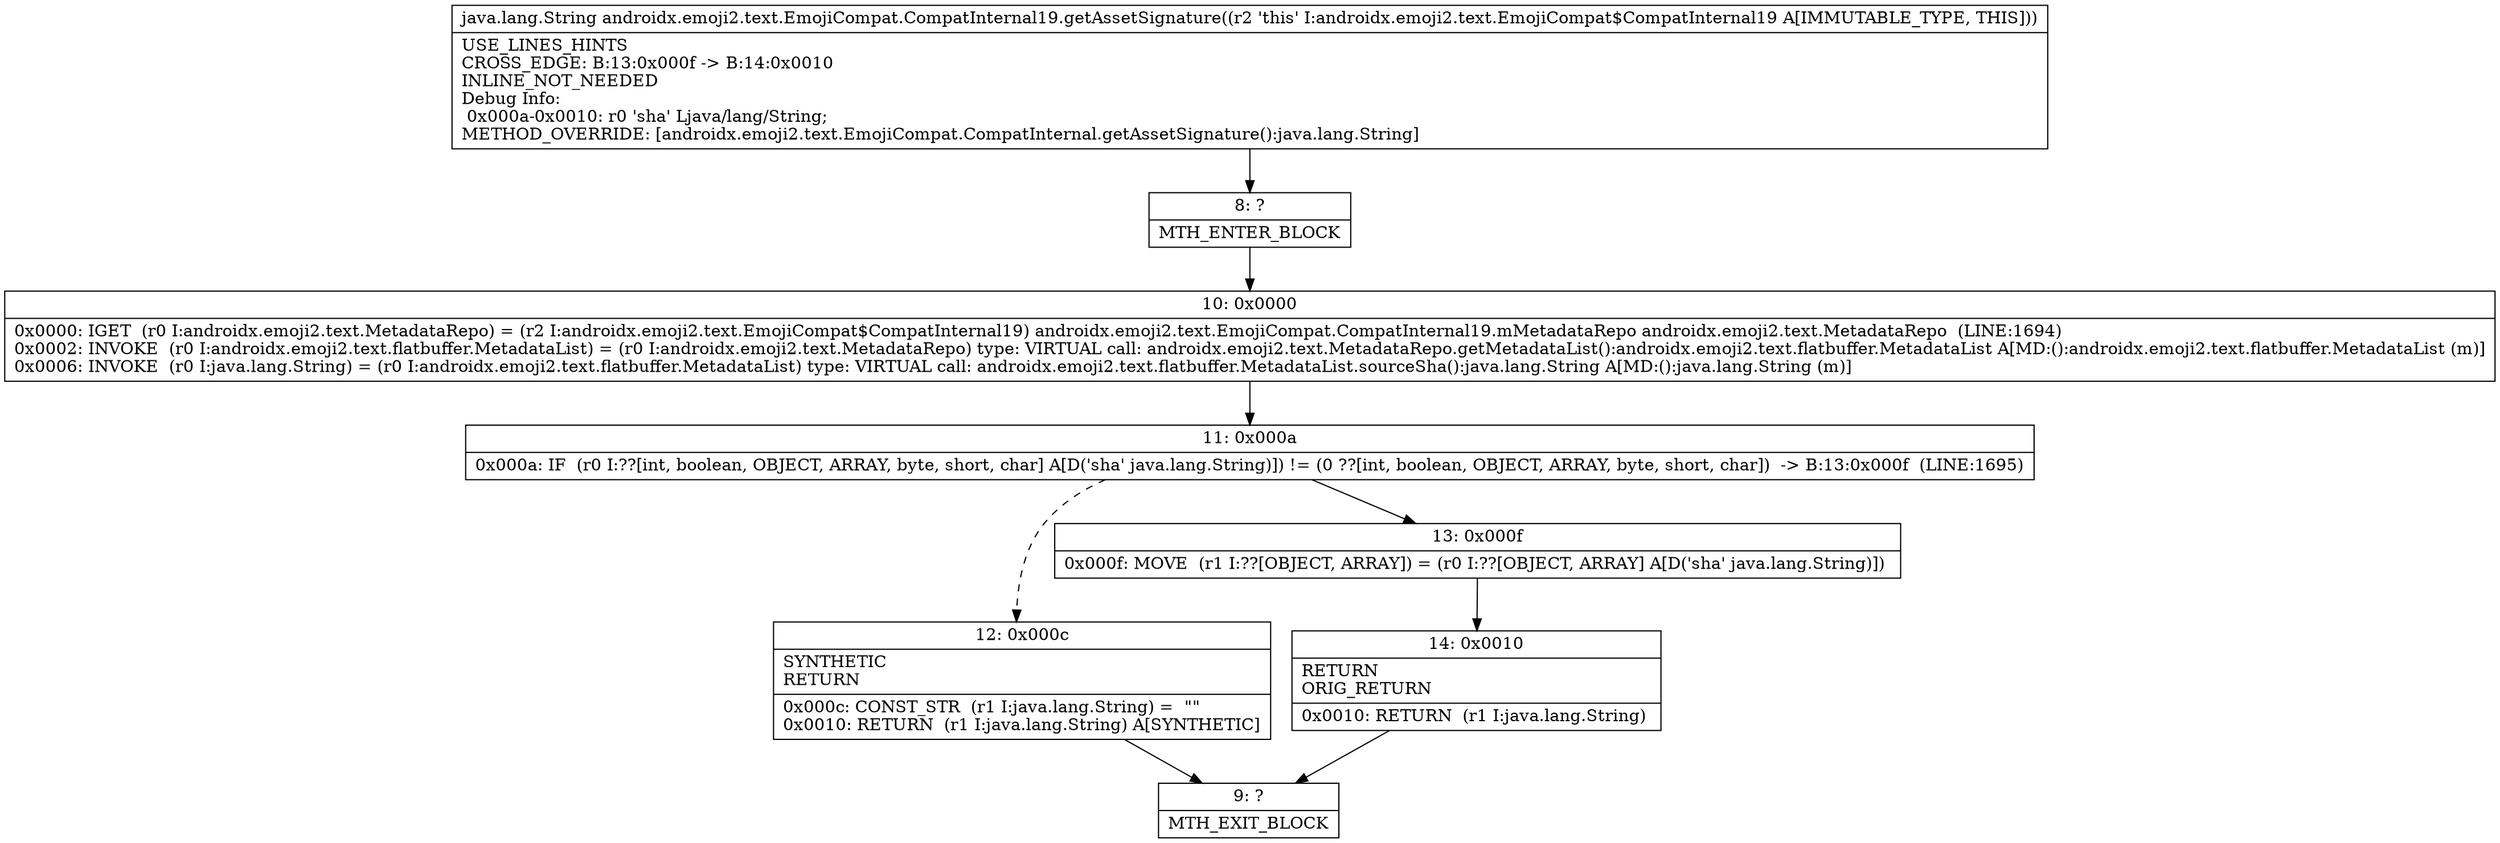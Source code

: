 digraph "CFG forandroidx.emoji2.text.EmojiCompat.CompatInternal19.getAssetSignature()Ljava\/lang\/String;" {
Node_8 [shape=record,label="{8\:\ ?|MTH_ENTER_BLOCK\l}"];
Node_10 [shape=record,label="{10\:\ 0x0000|0x0000: IGET  (r0 I:androidx.emoji2.text.MetadataRepo) = (r2 I:androidx.emoji2.text.EmojiCompat$CompatInternal19) androidx.emoji2.text.EmojiCompat.CompatInternal19.mMetadataRepo androidx.emoji2.text.MetadataRepo  (LINE:1694)\l0x0002: INVOKE  (r0 I:androidx.emoji2.text.flatbuffer.MetadataList) = (r0 I:androidx.emoji2.text.MetadataRepo) type: VIRTUAL call: androidx.emoji2.text.MetadataRepo.getMetadataList():androidx.emoji2.text.flatbuffer.MetadataList A[MD:():androidx.emoji2.text.flatbuffer.MetadataList (m)]\l0x0006: INVOKE  (r0 I:java.lang.String) = (r0 I:androidx.emoji2.text.flatbuffer.MetadataList) type: VIRTUAL call: androidx.emoji2.text.flatbuffer.MetadataList.sourceSha():java.lang.String A[MD:():java.lang.String (m)]\l}"];
Node_11 [shape=record,label="{11\:\ 0x000a|0x000a: IF  (r0 I:??[int, boolean, OBJECT, ARRAY, byte, short, char] A[D('sha' java.lang.String)]) != (0 ??[int, boolean, OBJECT, ARRAY, byte, short, char])  \-\> B:13:0x000f  (LINE:1695)\l}"];
Node_12 [shape=record,label="{12\:\ 0x000c|SYNTHETIC\lRETURN\l|0x000c: CONST_STR  (r1 I:java.lang.String) =  \"\" \l0x0010: RETURN  (r1 I:java.lang.String) A[SYNTHETIC]\l}"];
Node_9 [shape=record,label="{9\:\ ?|MTH_EXIT_BLOCK\l}"];
Node_13 [shape=record,label="{13\:\ 0x000f|0x000f: MOVE  (r1 I:??[OBJECT, ARRAY]) = (r0 I:??[OBJECT, ARRAY] A[D('sha' java.lang.String)]) \l}"];
Node_14 [shape=record,label="{14\:\ 0x0010|RETURN\lORIG_RETURN\l|0x0010: RETURN  (r1 I:java.lang.String) \l}"];
MethodNode[shape=record,label="{java.lang.String androidx.emoji2.text.EmojiCompat.CompatInternal19.getAssetSignature((r2 'this' I:androidx.emoji2.text.EmojiCompat$CompatInternal19 A[IMMUTABLE_TYPE, THIS]))  | USE_LINES_HINTS\lCROSS_EDGE: B:13:0x000f \-\> B:14:0x0010\lINLINE_NOT_NEEDED\lDebug Info:\l  0x000a\-0x0010: r0 'sha' Ljava\/lang\/String;\lMETHOD_OVERRIDE: [androidx.emoji2.text.EmojiCompat.CompatInternal.getAssetSignature():java.lang.String]\l}"];
MethodNode -> Node_8;Node_8 -> Node_10;
Node_10 -> Node_11;
Node_11 -> Node_12[style=dashed];
Node_11 -> Node_13;
Node_12 -> Node_9;
Node_13 -> Node_14;
Node_14 -> Node_9;
}


